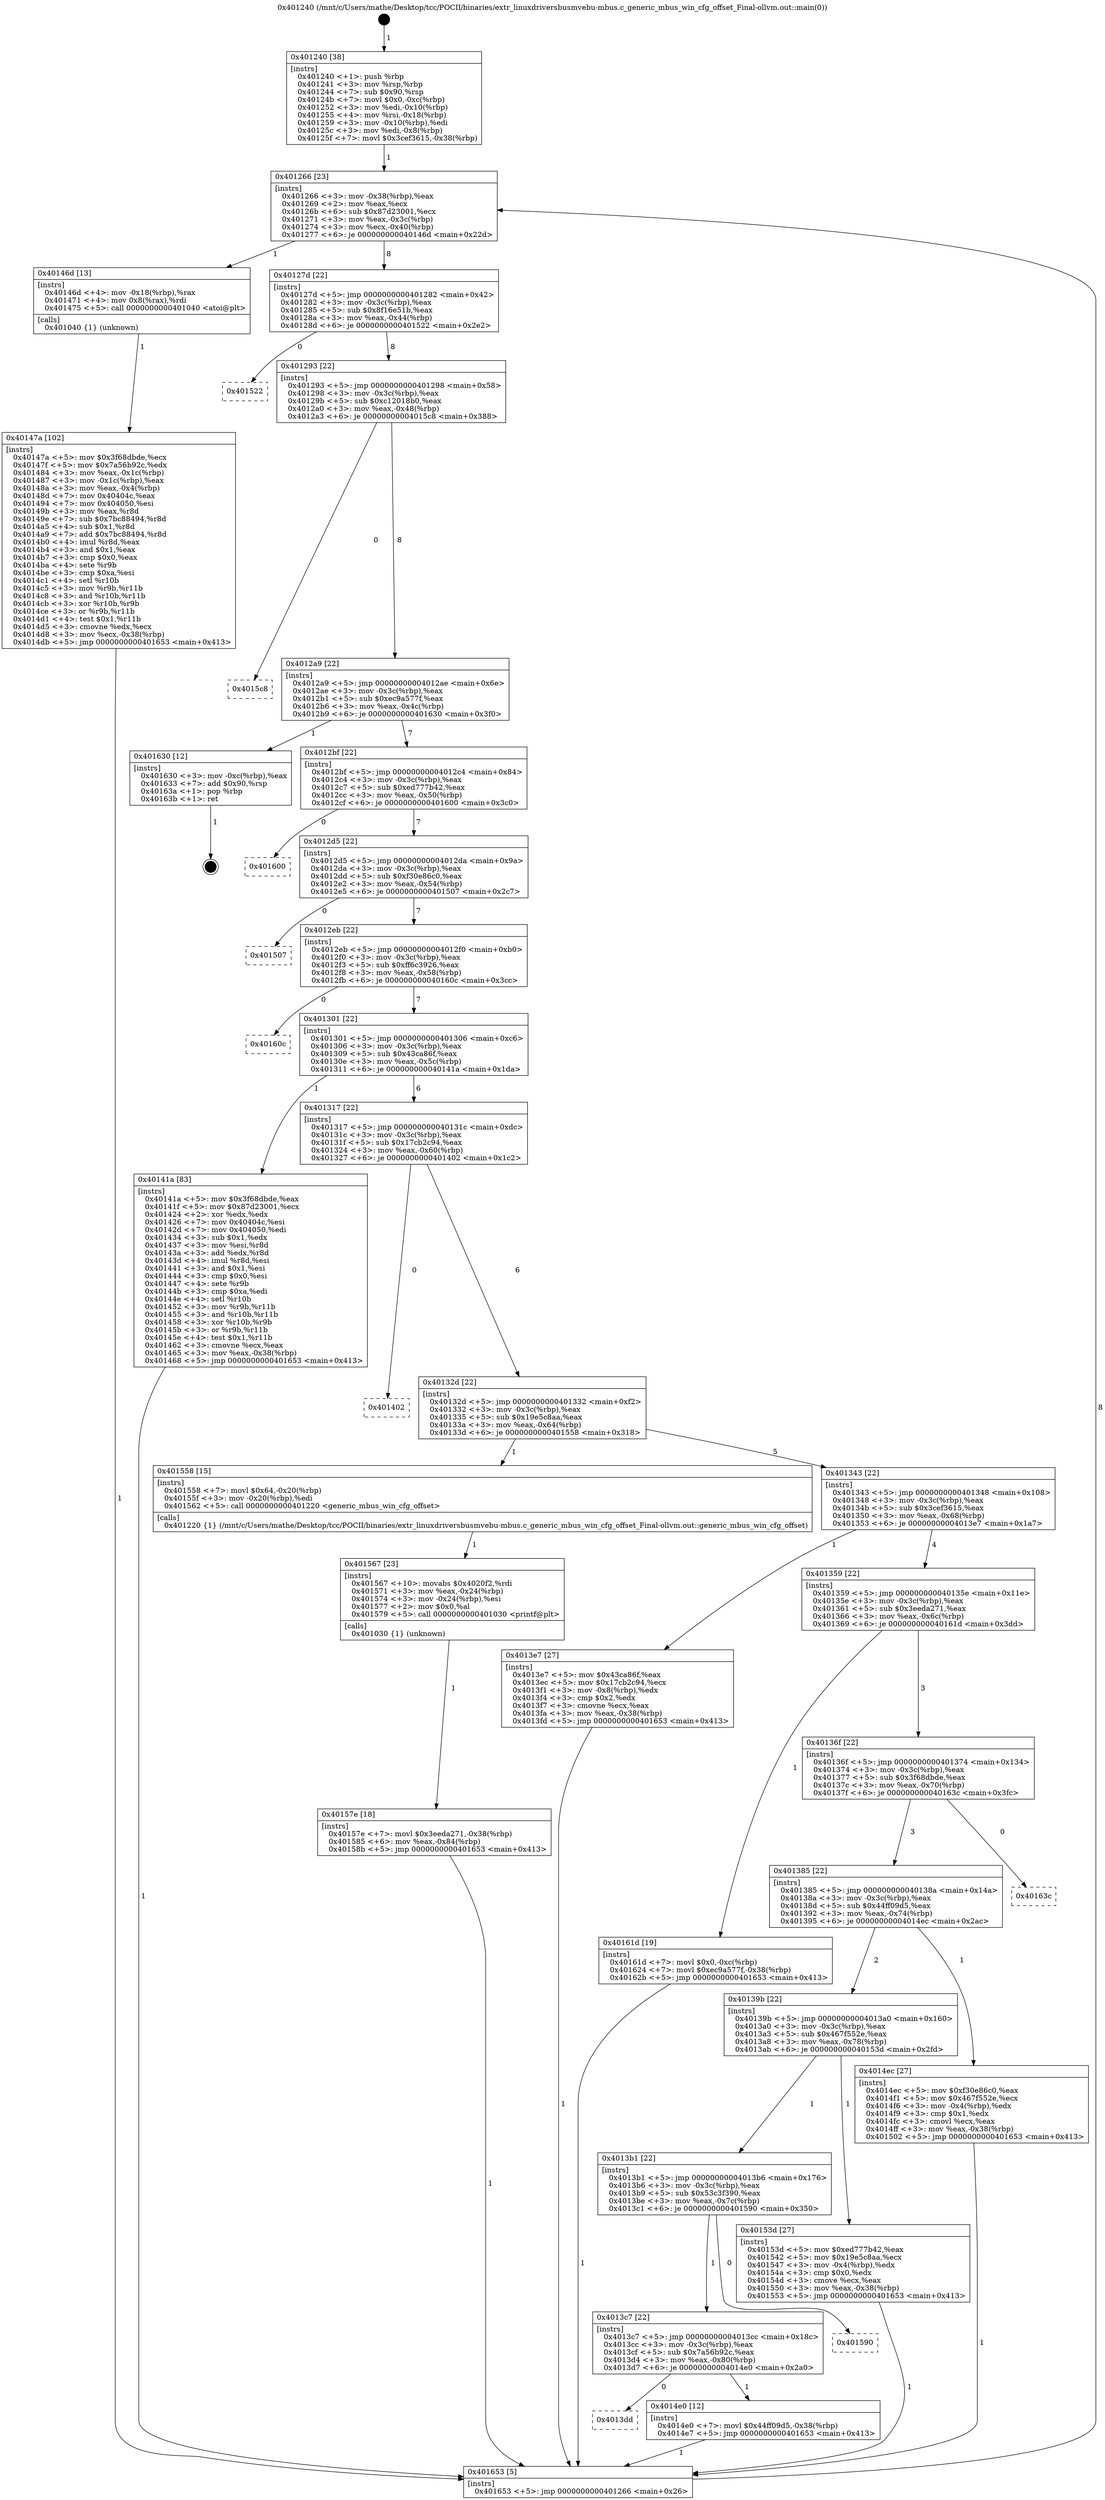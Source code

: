 digraph "0x401240" {
  label = "0x401240 (/mnt/c/Users/mathe/Desktop/tcc/POCII/binaries/extr_linuxdriversbusmvebu-mbus.c_generic_mbus_win_cfg_offset_Final-ollvm.out::main(0))"
  labelloc = "t"
  node[shape=record]

  Entry [label="",width=0.3,height=0.3,shape=circle,fillcolor=black,style=filled]
  "0x401266" [label="{
     0x401266 [23]\l
     | [instrs]\l
     &nbsp;&nbsp;0x401266 \<+3\>: mov -0x38(%rbp),%eax\l
     &nbsp;&nbsp;0x401269 \<+2\>: mov %eax,%ecx\l
     &nbsp;&nbsp;0x40126b \<+6\>: sub $0x87d23001,%ecx\l
     &nbsp;&nbsp;0x401271 \<+3\>: mov %eax,-0x3c(%rbp)\l
     &nbsp;&nbsp;0x401274 \<+3\>: mov %ecx,-0x40(%rbp)\l
     &nbsp;&nbsp;0x401277 \<+6\>: je 000000000040146d \<main+0x22d\>\l
  }"]
  "0x40146d" [label="{
     0x40146d [13]\l
     | [instrs]\l
     &nbsp;&nbsp;0x40146d \<+4\>: mov -0x18(%rbp),%rax\l
     &nbsp;&nbsp;0x401471 \<+4\>: mov 0x8(%rax),%rdi\l
     &nbsp;&nbsp;0x401475 \<+5\>: call 0000000000401040 \<atoi@plt\>\l
     | [calls]\l
     &nbsp;&nbsp;0x401040 \{1\} (unknown)\l
  }"]
  "0x40127d" [label="{
     0x40127d [22]\l
     | [instrs]\l
     &nbsp;&nbsp;0x40127d \<+5\>: jmp 0000000000401282 \<main+0x42\>\l
     &nbsp;&nbsp;0x401282 \<+3\>: mov -0x3c(%rbp),%eax\l
     &nbsp;&nbsp;0x401285 \<+5\>: sub $0x8f16e51b,%eax\l
     &nbsp;&nbsp;0x40128a \<+3\>: mov %eax,-0x44(%rbp)\l
     &nbsp;&nbsp;0x40128d \<+6\>: je 0000000000401522 \<main+0x2e2\>\l
  }"]
  Exit [label="",width=0.3,height=0.3,shape=circle,fillcolor=black,style=filled,peripheries=2]
  "0x401522" [label="{
     0x401522\l
  }", style=dashed]
  "0x401293" [label="{
     0x401293 [22]\l
     | [instrs]\l
     &nbsp;&nbsp;0x401293 \<+5\>: jmp 0000000000401298 \<main+0x58\>\l
     &nbsp;&nbsp;0x401298 \<+3\>: mov -0x3c(%rbp),%eax\l
     &nbsp;&nbsp;0x40129b \<+5\>: sub $0xc12018b0,%eax\l
     &nbsp;&nbsp;0x4012a0 \<+3\>: mov %eax,-0x48(%rbp)\l
     &nbsp;&nbsp;0x4012a3 \<+6\>: je 00000000004015c8 \<main+0x388\>\l
  }"]
  "0x40157e" [label="{
     0x40157e [18]\l
     | [instrs]\l
     &nbsp;&nbsp;0x40157e \<+7\>: movl $0x3eeda271,-0x38(%rbp)\l
     &nbsp;&nbsp;0x401585 \<+6\>: mov %eax,-0x84(%rbp)\l
     &nbsp;&nbsp;0x40158b \<+5\>: jmp 0000000000401653 \<main+0x413\>\l
  }"]
  "0x4015c8" [label="{
     0x4015c8\l
  }", style=dashed]
  "0x4012a9" [label="{
     0x4012a9 [22]\l
     | [instrs]\l
     &nbsp;&nbsp;0x4012a9 \<+5\>: jmp 00000000004012ae \<main+0x6e\>\l
     &nbsp;&nbsp;0x4012ae \<+3\>: mov -0x3c(%rbp),%eax\l
     &nbsp;&nbsp;0x4012b1 \<+5\>: sub $0xec9a577f,%eax\l
     &nbsp;&nbsp;0x4012b6 \<+3\>: mov %eax,-0x4c(%rbp)\l
     &nbsp;&nbsp;0x4012b9 \<+6\>: je 0000000000401630 \<main+0x3f0\>\l
  }"]
  "0x401567" [label="{
     0x401567 [23]\l
     | [instrs]\l
     &nbsp;&nbsp;0x401567 \<+10\>: movabs $0x4020f2,%rdi\l
     &nbsp;&nbsp;0x401571 \<+3\>: mov %eax,-0x24(%rbp)\l
     &nbsp;&nbsp;0x401574 \<+3\>: mov -0x24(%rbp),%esi\l
     &nbsp;&nbsp;0x401577 \<+2\>: mov $0x0,%al\l
     &nbsp;&nbsp;0x401579 \<+5\>: call 0000000000401030 \<printf@plt\>\l
     | [calls]\l
     &nbsp;&nbsp;0x401030 \{1\} (unknown)\l
  }"]
  "0x401630" [label="{
     0x401630 [12]\l
     | [instrs]\l
     &nbsp;&nbsp;0x401630 \<+3\>: mov -0xc(%rbp),%eax\l
     &nbsp;&nbsp;0x401633 \<+7\>: add $0x90,%rsp\l
     &nbsp;&nbsp;0x40163a \<+1\>: pop %rbp\l
     &nbsp;&nbsp;0x40163b \<+1\>: ret\l
  }"]
  "0x4012bf" [label="{
     0x4012bf [22]\l
     | [instrs]\l
     &nbsp;&nbsp;0x4012bf \<+5\>: jmp 00000000004012c4 \<main+0x84\>\l
     &nbsp;&nbsp;0x4012c4 \<+3\>: mov -0x3c(%rbp),%eax\l
     &nbsp;&nbsp;0x4012c7 \<+5\>: sub $0xed777b42,%eax\l
     &nbsp;&nbsp;0x4012cc \<+3\>: mov %eax,-0x50(%rbp)\l
     &nbsp;&nbsp;0x4012cf \<+6\>: je 0000000000401600 \<main+0x3c0\>\l
  }"]
  "0x4013dd" [label="{
     0x4013dd\l
  }", style=dashed]
  "0x401600" [label="{
     0x401600\l
  }", style=dashed]
  "0x4012d5" [label="{
     0x4012d5 [22]\l
     | [instrs]\l
     &nbsp;&nbsp;0x4012d5 \<+5\>: jmp 00000000004012da \<main+0x9a\>\l
     &nbsp;&nbsp;0x4012da \<+3\>: mov -0x3c(%rbp),%eax\l
     &nbsp;&nbsp;0x4012dd \<+5\>: sub $0xf30e86c0,%eax\l
     &nbsp;&nbsp;0x4012e2 \<+3\>: mov %eax,-0x54(%rbp)\l
     &nbsp;&nbsp;0x4012e5 \<+6\>: je 0000000000401507 \<main+0x2c7\>\l
  }"]
  "0x4014e0" [label="{
     0x4014e0 [12]\l
     | [instrs]\l
     &nbsp;&nbsp;0x4014e0 \<+7\>: movl $0x44ff09d5,-0x38(%rbp)\l
     &nbsp;&nbsp;0x4014e7 \<+5\>: jmp 0000000000401653 \<main+0x413\>\l
  }"]
  "0x401507" [label="{
     0x401507\l
  }", style=dashed]
  "0x4012eb" [label="{
     0x4012eb [22]\l
     | [instrs]\l
     &nbsp;&nbsp;0x4012eb \<+5\>: jmp 00000000004012f0 \<main+0xb0\>\l
     &nbsp;&nbsp;0x4012f0 \<+3\>: mov -0x3c(%rbp),%eax\l
     &nbsp;&nbsp;0x4012f3 \<+5\>: sub $0xff6c3926,%eax\l
     &nbsp;&nbsp;0x4012f8 \<+3\>: mov %eax,-0x58(%rbp)\l
     &nbsp;&nbsp;0x4012fb \<+6\>: je 000000000040160c \<main+0x3cc\>\l
  }"]
  "0x4013c7" [label="{
     0x4013c7 [22]\l
     | [instrs]\l
     &nbsp;&nbsp;0x4013c7 \<+5\>: jmp 00000000004013cc \<main+0x18c\>\l
     &nbsp;&nbsp;0x4013cc \<+3\>: mov -0x3c(%rbp),%eax\l
     &nbsp;&nbsp;0x4013cf \<+5\>: sub $0x7a56b92c,%eax\l
     &nbsp;&nbsp;0x4013d4 \<+3\>: mov %eax,-0x80(%rbp)\l
     &nbsp;&nbsp;0x4013d7 \<+6\>: je 00000000004014e0 \<main+0x2a0\>\l
  }"]
  "0x40160c" [label="{
     0x40160c\l
  }", style=dashed]
  "0x401301" [label="{
     0x401301 [22]\l
     | [instrs]\l
     &nbsp;&nbsp;0x401301 \<+5\>: jmp 0000000000401306 \<main+0xc6\>\l
     &nbsp;&nbsp;0x401306 \<+3\>: mov -0x3c(%rbp),%eax\l
     &nbsp;&nbsp;0x401309 \<+5\>: sub $0x43ca86f,%eax\l
     &nbsp;&nbsp;0x40130e \<+3\>: mov %eax,-0x5c(%rbp)\l
     &nbsp;&nbsp;0x401311 \<+6\>: je 000000000040141a \<main+0x1da\>\l
  }"]
  "0x401590" [label="{
     0x401590\l
  }", style=dashed]
  "0x40141a" [label="{
     0x40141a [83]\l
     | [instrs]\l
     &nbsp;&nbsp;0x40141a \<+5\>: mov $0x3f68dbde,%eax\l
     &nbsp;&nbsp;0x40141f \<+5\>: mov $0x87d23001,%ecx\l
     &nbsp;&nbsp;0x401424 \<+2\>: xor %edx,%edx\l
     &nbsp;&nbsp;0x401426 \<+7\>: mov 0x40404c,%esi\l
     &nbsp;&nbsp;0x40142d \<+7\>: mov 0x404050,%edi\l
     &nbsp;&nbsp;0x401434 \<+3\>: sub $0x1,%edx\l
     &nbsp;&nbsp;0x401437 \<+3\>: mov %esi,%r8d\l
     &nbsp;&nbsp;0x40143a \<+3\>: add %edx,%r8d\l
     &nbsp;&nbsp;0x40143d \<+4\>: imul %r8d,%esi\l
     &nbsp;&nbsp;0x401441 \<+3\>: and $0x1,%esi\l
     &nbsp;&nbsp;0x401444 \<+3\>: cmp $0x0,%esi\l
     &nbsp;&nbsp;0x401447 \<+4\>: sete %r9b\l
     &nbsp;&nbsp;0x40144b \<+3\>: cmp $0xa,%edi\l
     &nbsp;&nbsp;0x40144e \<+4\>: setl %r10b\l
     &nbsp;&nbsp;0x401452 \<+3\>: mov %r9b,%r11b\l
     &nbsp;&nbsp;0x401455 \<+3\>: and %r10b,%r11b\l
     &nbsp;&nbsp;0x401458 \<+3\>: xor %r10b,%r9b\l
     &nbsp;&nbsp;0x40145b \<+3\>: or %r9b,%r11b\l
     &nbsp;&nbsp;0x40145e \<+4\>: test $0x1,%r11b\l
     &nbsp;&nbsp;0x401462 \<+3\>: cmovne %ecx,%eax\l
     &nbsp;&nbsp;0x401465 \<+3\>: mov %eax,-0x38(%rbp)\l
     &nbsp;&nbsp;0x401468 \<+5\>: jmp 0000000000401653 \<main+0x413\>\l
  }"]
  "0x401317" [label="{
     0x401317 [22]\l
     | [instrs]\l
     &nbsp;&nbsp;0x401317 \<+5\>: jmp 000000000040131c \<main+0xdc\>\l
     &nbsp;&nbsp;0x40131c \<+3\>: mov -0x3c(%rbp),%eax\l
     &nbsp;&nbsp;0x40131f \<+5\>: sub $0x17cb2c94,%eax\l
     &nbsp;&nbsp;0x401324 \<+3\>: mov %eax,-0x60(%rbp)\l
     &nbsp;&nbsp;0x401327 \<+6\>: je 0000000000401402 \<main+0x1c2\>\l
  }"]
  "0x4013b1" [label="{
     0x4013b1 [22]\l
     | [instrs]\l
     &nbsp;&nbsp;0x4013b1 \<+5\>: jmp 00000000004013b6 \<main+0x176\>\l
     &nbsp;&nbsp;0x4013b6 \<+3\>: mov -0x3c(%rbp),%eax\l
     &nbsp;&nbsp;0x4013b9 \<+5\>: sub $0x53c3f390,%eax\l
     &nbsp;&nbsp;0x4013be \<+3\>: mov %eax,-0x7c(%rbp)\l
     &nbsp;&nbsp;0x4013c1 \<+6\>: je 0000000000401590 \<main+0x350\>\l
  }"]
  "0x401402" [label="{
     0x401402\l
  }", style=dashed]
  "0x40132d" [label="{
     0x40132d [22]\l
     | [instrs]\l
     &nbsp;&nbsp;0x40132d \<+5\>: jmp 0000000000401332 \<main+0xf2\>\l
     &nbsp;&nbsp;0x401332 \<+3\>: mov -0x3c(%rbp),%eax\l
     &nbsp;&nbsp;0x401335 \<+5\>: sub $0x19e5c8aa,%eax\l
     &nbsp;&nbsp;0x40133a \<+3\>: mov %eax,-0x64(%rbp)\l
     &nbsp;&nbsp;0x40133d \<+6\>: je 0000000000401558 \<main+0x318\>\l
  }"]
  "0x40153d" [label="{
     0x40153d [27]\l
     | [instrs]\l
     &nbsp;&nbsp;0x40153d \<+5\>: mov $0xed777b42,%eax\l
     &nbsp;&nbsp;0x401542 \<+5\>: mov $0x19e5c8aa,%ecx\l
     &nbsp;&nbsp;0x401547 \<+3\>: mov -0x4(%rbp),%edx\l
     &nbsp;&nbsp;0x40154a \<+3\>: cmp $0x0,%edx\l
     &nbsp;&nbsp;0x40154d \<+3\>: cmove %ecx,%eax\l
     &nbsp;&nbsp;0x401550 \<+3\>: mov %eax,-0x38(%rbp)\l
     &nbsp;&nbsp;0x401553 \<+5\>: jmp 0000000000401653 \<main+0x413\>\l
  }"]
  "0x401558" [label="{
     0x401558 [15]\l
     | [instrs]\l
     &nbsp;&nbsp;0x401558 \<+7\>: movl $0x64,-0x20(%rbp)\l
     &nbsp;&nbsp;0x40155f \<+3\>: mov -0x20(%rbp),%edi\l
     &nbsp;&nbsp;0x401562 \<+5\>: call 0000000000401220 \<generic_mbus_win_cfg_offset\>\l
     | [calls]\l
     &nbsp;&nbsp;0x401220 \{1\} (/mnt/c/Users/mathe/Desktop/tcc/POCII/binaries/extr_linuxdriversbusmvebu-mbus.c_generic_mbus_win_cfg_offset_Final-ollvm.out::generic_mbus_win_cfg_offset)\l
  }"]
  "0x401343" [label="{
     0x401343 [22]\l
     | [instrs]\l
     &nbsp;&nbsp;0x401343 \<+5\>: jmp 0000000000401348 \<main+0x108\>\l
     &nbsp;&nbsp;0x401348 \<+3\>: mov -0x3c(%rbp),%eax\l
     &nbsp;&nbsp;0x40134b \<+5\>: sub $0x3cef3615,%eax\l
     &nbsp;&nbsp;0x401350 \<+3\>: mov %eax,-0x68(%rbp)\l
     &nbsp;&nbsp;0x401353 \<+6\>: je 00000000004013e7 \<main+0x1a7\>\l
  }"]
  "0x40139b" [label="{
     0x40139b [22]\l
     | [instrs]\l
     &nbsp;&nbsp;0x40139b \<+5\>: jmp 00000000004013a0 \<main+0x160\>\l
     &nbsp;&nbsp;0x4013a0 \<+3\>: mov -0x3c(%rbp),%eax\l
     &nbsp;&nbsp;0x4013a3 \<+5\>: sub $0x467f552e,%eax\l
     &nbsp;&nbsp;0x4013a8 \<+3\>: mov %eax,-0x78(%rbp)\l
     &nbsp;&nbsp;0x4013ab \<+6\>: je 000000000040153d \<main+0x2fd\>\l
  }"]
  "0x4013e7" [label="{
     0x4013e7 [27]\l
     | [instrs]\l
     &nbsp;&nbsp;0x4013e7 \<+5\>: mov $0x43ca86f,%eax\l
     &nbsp;&nbsp;0x4013ec \<+5\>: mov $0x17cb2c94,%ecx\l
     &nbsp;&nbsp;0x4013f1 \<+3\>: mov -0x8(%rbp),%edx\l
     &nbsp;&nbsp;0x4013f4 \<+3\>: cmp $0x2,%edx\l
     &nbsp;&nbsp;0x4013f7 \<+3\>: cmovne %ecx,%eax\l
     &nbsp;&nbsp;0x4013fa \<+3\>: mov %eax,-0x38(%rbp)\l
     &nbsp;&nbsp;0x4013fd \<+5\>: jmp 0000000000401653 \<main+0x413\>\l
  }"]
  "0x401359" [label="{
     0x401359 [22]\l
     | [instrs]\l
     &nbsp;&nbsp;0x401359 \<+5\>: jmp 000000000040135e \<main+0x11e\>\l
     &nbsp;&nbsp;0x40135e \<+3\>: mov -0x3c(%rbp),%eax\l
     &nbsp;&nbsp;0x401361 \<+5\>: sub $0x3eeda271,%eax\l
     &nbsp;&nbsp;0x401366 \<+3\>: mov %eax,-0x6c(%rbp)\l
     &nbsp;&nbsp;0x401369 \<+6\>: je 000000000040161d \<main+0x3dd\>\l
  }"]
  "0x401653" [label="{
     0x401653 [5]\l
     | [instrs]\l
     &nbsp;&nbsp;0x401653 \<+5\>: jmp 0000000000401266 \<main+0x26\>\l
  }"]
  "0x401240" [label="{
     0x401240 [38]\l
     | [instrs]\l
     &nbsp;&nbsp;0x401240 \<+1\>: push %rbp\l
     &nbsp;&nbsp;0x401241 \<+3\>: mov %rsp,%rbp\l
     &nbsp;&nbsp;0x401244 \<+7\>: sub $0x90,%rsp\l
     &nbsp;&nbsp;0x40124b \<+7\>: movl $0x0,-0xc(%rbp)\l
     &nbsp;&nbsp;0x401252 \<+3\>: mov %edi,-0x10(%rbp)\l
     &nbsp;&nbsp;0x401255 \<+4\>: mov %rsi,-0x18(%rbp)\l
     &nbsp;&nbsp;0x401259 \<+3\>: mov -0x10(%rbp),%edi\l
     &nbsp;&nbsp;0x40125c \<+3\>: mov %edi,-0x8(%rbp)\l
     &nbsp;&nbsp;0x40125f \<+7\>: movl $0x3cef3615,-0x38(%rbp)\l
  }"]
  "0x40147a" [label="{
     0x40147a [102]\l
     | [instrs]\l
     &nbsp;&nbsp;0x40147a \<+5\>: mov $0x3f68dbde,%ecx\l
     &nbsp;&nbsp;0x40147f \<+5\>: mov $0x7a56b92c,%edx\l
     &nbsp;&nbsp;0x401484 \<+3\>: mov %eax,-0x1c(%rbp)\l
     &nbsp;&nbsp;0x401487 \<+3\>: mov -0x1c(%rbp),%eax\l
     &nbsp;&nbsp;0x40148a \<+3\>: mov %eax,-0x4(%rbp)\l
     &nbsp;&nbsp;0x40148d \<+7\>: mov 0x40404c,%eax\l
     &nbsp;&nbsp;0x401494 \<+7\>: mov 0x404050,%esi\l
     &nbsp;&nbsp;0x40149b \<+3\>: mov %eax,%r8d\l
     &nbsp;&nbsp;0x40149e \<+7\>: sub $0x7bc88494,%r8d\l
     &nbsp;&nbsp;0x4014a5 \<+4\>: sub $0x1,%r8d\l
     &nbsp;&nbsp;0x4014a9 \<+7\>: add $0x7bc88494,%r8d\l
     &nbsp;&nbsp;0x4014b0 \<+4\>: imul %r8d,%eax\l
     &nbsp;&nbsp;0x4014b4 \<+3\>: and $0x1,%eax\l
     &nbsp;&nbsp;0x4014b7 \<+3\>: cmp $0x0,%eax\l
     &nbsp;&nbsp;0x4014ba \<+4\>: sete %r9b\l
     &nbsp;&nbsp;0x4014be \<+3\>: cmp $0xa,%esi\l
     &nbsp;&nbsp;0x4014c1 \<+4\>: setl %r10b\l
     &nbsp;&nbsp;0x4014c5 \<+3\>: mov %r9b,%r11b\l
     &nbsp;&nbsp;0x4014c8 \<+3\>: and %r10b,%r11b\l
     &nbsp;&nbsp;0x4014cb \<+3\>: xor %r10b,%r9b\l
     &nbsp;&nbsp;0x4014ce \<+3\>: or %r9b,%r11b\l
     &nbsp;&nbsp;0x4014d1 \<+4\>: test $0x1,%r11b\l
     &nbsp;&nbsp;0x4014d5 \<+3\>: cmovne %edx,%ecx\l
     &nbsp;&nbsp;0x4014d8 \<+3\>: mov %ecx,-0x38(%rbp)\l
     &nbsp;&nbsp;0x4014db \<+5\>: jmp 0000000000401653 \<main+0x413\>\l
  }"]
  "0x4014ec" [label="{
     0x4014ec [27]\l
     | [instrs]\l
     &nbsp;&nbsp;0x4014ec \<+5\>: mov $0xf30e86c0,%eax\l
     &nbsp;&nbsp;0x4014f1 \<+5\>: mov $0x467f552e,%ecx\l
     &nbsp;&nbsp;0x4014f6 \<+3\>: mov -0x4(%rbp),%edx\l
     &nbsp;&nbsp;0x4014f9 \<+3\>: cmp $0x1,%edx\l
     &nbsp;&nbsp;0x4014fc \<+3\>: cmovl %ecx,%eax\l
     &nbsp;&nbsp;0x4014ff \<+3\>: mov %eax,-0x38(%rbp)\l
     &nbsp;&nbsp;0x401502 \<+5\>: jmp 0000000000401653 \<main+0x413\>\l
  }"]
  "0x40161d" [label="{
     0x40161d [19]\l
     | [instrs]\l
     &nbsp;&nbsp;0x40161d \<+7\>: movl $0x0,-0xc(%rbp)\l
     &nbsp;&nbsp;0x401624 \<+7\>: movl $0xec9a577f,-0x38(%rbp)\l
     &nbsp;&nbsp;0x40162b \<+5\>: jmp 0000000000401653 \<main+0x413\>\l
  }"]
  "0x40136f" [label="{
     0x40136f [22]\l
     | [instrs]\l
     &nbsp;&nbsp;0x40136f \<+5\>: jmp 0000000000401374 \<main+0x134\>\l
     &nbsp;&nbsp;0x401374 \<+3\>: mov -0x3c(%rbp),%eax\l
     &nbsp;&nbsp;0x401377 \<+5\>: sub $0x3f68dbde,%eax\l
     &nbsp;&nbsp;0x40137c \<+3\>: mov %eax,-0x70(%rbp)\l
     &nbsp;&nbsp;0x40137f \<+6\>: je 000000000040163c \<main+0x3fc\>\l
  }"]
  "0x401385" [label="{
     0x401385 [22]\l
     | [instrs]\l
     &nbsp;&nbsp;0x401385 \<+5\>: jmp 000000000040138a \<main+0x14a\>\l
     &nbsp;&nbsp;0x40138a \<+3\>: mov -0x3c(%rbp),%eax\l
     &nbsp;&nbsp;0x40138d \<+5\>: sub $0x44ff09d5,%eax\l
     &nbsp;&nbsp;0x401392 \<+3\>: mov %eax,-0x74(%rbp)\l
     &nbsp;&nbsp;0x401395 \<+6\>: je 00000000004014ec \<main+0x2ac\>\l
  }"]
  "0x40163c" [label="{
     0x40163c\l
  }", style=dashed]
  Entry -> "0x401240" [label=" 1"]
  "0x401266" -> "0x40146d" [label=" 1"]
  "0x401266" -> "0x40127d" [label=" 8"]
  "0x401630" -> Exit [label=" 1"]
  "0x40127d" -> "0x401522" [label=" 0"]
  "0x40127d" -> "0x401293" [label=" 8"]
  "0x40161d" -> "0x401653" [label=" 1"]
  "0x401293" -> "0x4015c8" [label=" 0"]
  "0x401293" -> "0x4012a9" [label=" 8"]
  "0x40157e" -> "0x401653" [label=" 1"]
  "0x4012a9" -> "0x401630" [label=" 1"]
  "0x4012a9" -> "0x4012bf" [label=" 7"]
  "0x401567" -> "0x40157e" [label=" 1"]
  "0x4012bf" -> "0x401600" [label=" 0"]
  "0x4012bf" -> "0x4012d5" [label=" 7"]
  "0x401558" -> "0x401567" [label=" 1"]
  "0x4012d5" -> "0x401507" [label=" 0"]
  "0x4012d5" -> "0x4012eb" [label=" 7"]
  "0x40153d" -> "0x401653" [label=" 1"]
  "0x4012eb" -> "0x40160c" [label=" 0"]
  "0x4012eb" -> "0x401301" [label=" 7"]
  "0x4014e0" -> "0x401653" [label=" 1"]
  "0x401301" -> "0x40141a" [label=" 1"]
  "0x401301" -> "0x401317" [label=" 6"]
  "0x4013c7" -> "0x4013dd" [label=" 0"]
  "0x401317" -> "0x401402" [label=" 0"]
  "0x401317" -> "0x40132d" [label=" 6"]
  "0x4014ec" -> "0x401653" [label=" 1"]
  "0x40132d" -> "0x401558" [label=" 1"]
  "0x40132d" -> "0x401343" [label=" 5"]
  "0x4013b1" -> "0x4013c7" [label=" 1"]
  "0x401343" -> "0x4013e7" [label=" 1"]
  "0x401343" -> "0x401359" [label=" 4"]
  "0x4013e7" -> "0x401653" [label=" 1"]
  "0x401240" -> "0x401266" [label=" 1"]
  "0x401653" -> "0x401266" [label=" 8"]
  "0x40141a" -> "0x401653" [label=" 1"]
  "0x40146d" -> "0x40147a" [label=" 1"]
  "0x40147a" -> "0x401653" [label=" 1"]
  "0x4013c7" -> "0x4014e0" [label=" 1"]
  "0x401359" -> "0x40161d" [label=" 1"]
  "0x401359" -> "0x40136f" [label=" 3"]
  "0x40139b" -> "0x4013b1" [label=" 1"]
  "0x40136f" -> "0x40163c" [label=" 0"]
  "0x40136f" -> "0x401385" [label=" 3"]
  "0x40139b" -> "0x40153d" [label=" 1"]
  "0x401385" -> "0x4014ec" [label=" 1"]
  "0x401385" -> "0x40139b" [label=" 2"]
  "0x4013b1" -> "0x401590" [label=" 0"]
}
